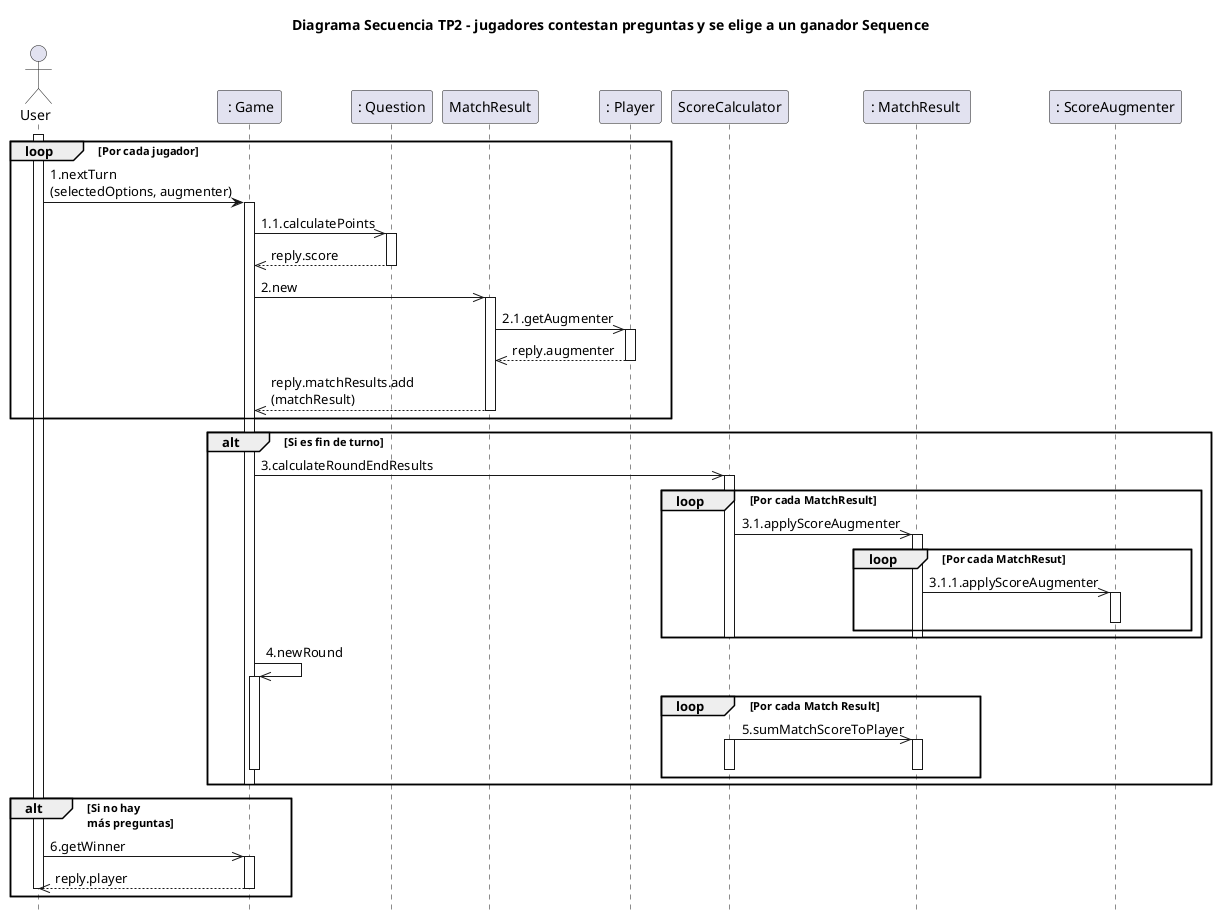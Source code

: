 @startuml

actor User
title Diagrama Secuencia TP2 - jugadores contestan preguntas y se elige a un ganador Sequence
hide footbox

participant " : Game" as game
participant ": Question" as question
participant MatchResult
participant ": Player" as player
participant ScoreCalculator
participant ": MatchResult " as matchResult
participant ": ScoreAugmenter" as scoreAugmenter

loop Por cada jugador
activate User
User -> game:1.nextTurn\n(selectedOptions, augmenter)
activate game
game->>question:1.1.calculatePoints
activate question
question -->>game:reply.score
deactivate question
game->>MatchResult:2.new
activate MatchResult
MatchResult->>player:2.1.getAugmenter
activate player
player-->>MatchResult:reply.augmenter
deactivate player
MatchResult-->>game:reply.matchResults.add\n(matchResult)
deactivate MatchResult

end loop

alt Si es fin de turno
game->>ScoreCalculator:3.calculateRoundEndResults
loop Por cada MatchResult
activate ScoreCalculator

ScoreCalculator->>matchResult:3.1.applyScoreAugmenter
activate matchResult
loop Por cada MatchResut
matchResult->>scoreAugmenter:3.1.1.applyScoreAugmenter
activate scoreAugmenter
deactivate scoreAugmenter
end loop
deactivate matchResult
deactivate ScoreCalculator
end loop
game->>game:4.newRound
activate game
loop Por cada Match Result
ScoreCalculator->>matchResult:5.sumMatchScoreToPlayer
activate ScoreCalculator
activate matchResult
deactivate matchResult
deactivate game
deactivate ScoreCalculator
end loop
deactivate game
end alt

alt Si no hay \nmás preguntas
activate User
User->>game:6.getWinner
activate game
game-->>User:reply.player
deactivate game
deactivate User
end alt

@enduml
